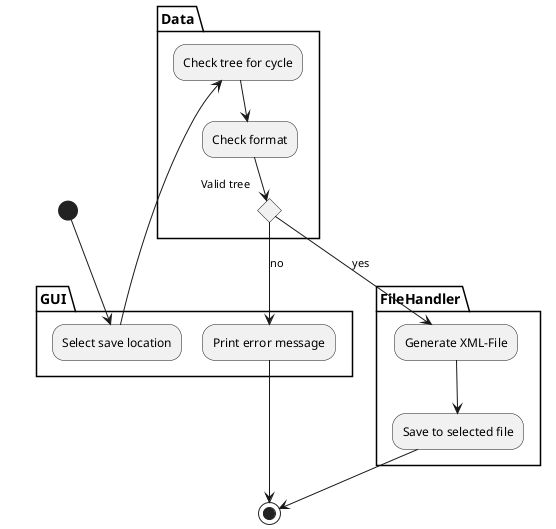 @startuml

(*) -[hidden]-> (*)

partition FileHandler {
  "Generate XML-File" --> "Save to selected file"
  --> (*)
}

partition GUI {
  "Print error message" --> (*)
}

partition Data {
    "Check tree for cycle" --> "Check format"
    if "Valid tree" then
     -->[yes] "Generate XML-File"
   else
     -->[no] "Print error message"
   endif
}

partition GUI {
  (*) --> "Select save location"
  --> "Check tree for cycle"
}




@enduml